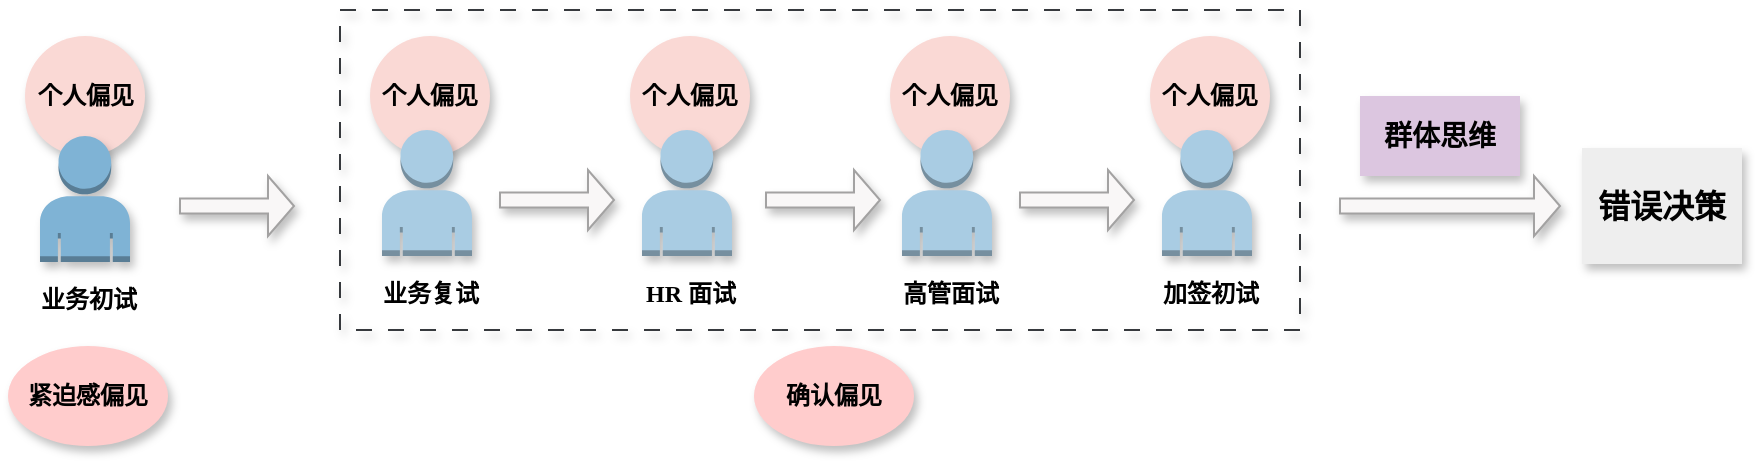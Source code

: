 <mxfile version="22.0.3" type="device" pages="2">
  <diagram name="招聘中的偏见" id="5X5ZJU5gWKgMUZHizEOZ">
    <mxGraphModel dx="1485" dy="951" grid="1" gridSize="10" guides="1" tooltips="1" connect="1" arrows="1" fold="1" page="1" pageScale="1" pageWidth="827" pageHeight="1169" math="0" shadow="0">
      <root>
        <mxCell id="0" />
        <mxCell id="1" parent="0" />
        <mxCell id="2we6x2fYsX6wOzpaDgXn-40" value="" style="group" parent="1" vertex="1" connectable="0">
          <mxGeometry x="374" y="417" width="867" height="218" as="geometry" />
        </mxCell>
        <mxCell id="2we6x2fYsX6wOzpaDgXn-32" value="" style="rounded=0;whiteSpace=wrap;html=1;fillColor=none;dashed=1;dashPattern=8 8;shadow=1;strokeColor=#36393d;" parent="2we6x2fYsX6wOzpaDgXn-40" vertex="1">
          <mxGeometry x="166" width="480" height="160" as="geometry" />
        </mxCell>
        <mxCell id="2we6x2fYsX6wOzpaDgXn-34" value="个人偏见" style="ellipse;whiteSpace=wrap;html=1;aspect=fixed;fillColor=#fad9d5;strokeColor=none;shadow=1;fontFamily=Verdana;fontStyle=1" parent="2we6x2fYsX6wOzpaDgXn-40" vertex="1">
          <mxGeometry x="311" y="13" width="60" height="60" as="geometry" />
        </mxCell>
        <mxCell id="2we6x2fYsX6wOzpaDgXn-35" value="个人偏见" style="ellipse;whiteSpace=wrap;html=1;aspect=fixed;fillColor=#fad9d5;strokeColor=none;shadow=1;fontFamily=Verdana;fontStyle=1" parent="2we6x2fYsX6wOzpaDgXn-40" vertex="1">
          <mxGeometry x="441" y="13" width="60" height="60" as="geometry" />
        </mxCell>
        <mxCell id="2we6x2fYsX6wOzpaDgXn-36" value="个人偏见" style="ellipse;whiteSpace=wrap;html=1;aspect=fixed;fillColor=#fad9d5;strokeColor=none;shadow=1;fontFamily=Verdana;fontStyle=1" parent="2we6x2fYsX6wOzpaDgXn-40" vertex="1">
          <mxGeometry x="571" y="13" width="60" height="60" as="geometry" />
        </mxCell>
        <mxCell id="2we6x2fYsX6wOzpaDgXn-33" value="个人偏见" style="ellipse;whiteSpace=wrap;html=1;aspect=fixed;fillColor=#fad9d5;strokeColor=none;shadow=1;fontFamily=Verdana;fontStyle=1" parent="2we6x2fYsX6wOzpaDgXn-40" vertex="1">
          <mxGeometry x="181" y="13" width="60" height="60" as="geometry" />
        </mxCell>
        <mxCell id="2we6x2fYsX6wOzpaDgXn-2" value="个人偏见" style="ellipse;whiteSpace=wrap;html=1;aspect=fixed;fillColor=#fad9d5;strokeColor=none;shadow=1;fontFamily=Verdana;fontStyle=1" parent="2we6x2fYsX6wOzpaDgXn-40" vertex="1">
          <mxGeometry x="8.5" y="13" width="60" height="60" as="geometry" />
        </mxCell>
        <mxCell id="2we6x2fYsX6wOzpaDgXn-4" value="紧迫感偏见" style="ellipse;whiteSpace=wrap;html=1;fillColor=#ffcccc;strokeColor=none;shadow=1;fontStyle=1" parent="2we6x2fYsX6wOzpaDgXn-40" vertex="1">
          <mxGeometry y="168" width="80" height="50" as="geometry" />
        </mxCell>
        <mxCell id="2we6x2fYsX6wOzpaDgXn-5" value="" style="group" parent="2we6x2fYsX6wOzpaDgXn-40" vertex="1" connectable="0">
          <mxGeometry x="5" y="63" width="70" height="97" as="geometry" />
        </mxCell>
        <mxCell id="2we6x2fYsX6wOzpaDgXn-1" value="" style="outlineConnect=0;dashed=0;verticalLabelPosition=bottom;verticalAlign=top;align=center;html=1;shape=mxgraph.aws3.user;fillColor=#7FB3D5;strokeColor=#dcc6e0;shadow=1;gradientColor=none;fontFamily=Verdana;fontStyle=1" parent="2we6x2fYsX6wOzpaDgXn-5" vertex="1">
          <mxGeometry x="11" width="45" height="63" as="geometry" />
        </mxCell>
        <mxCell id="2we6x2fYsX6wOzpaDgXn-3" value="业务初试" style="text;html=1;align=center;verticalAlign=middle;resizable=0;points=[];autosize=1;strokeColor=none;fillColor=none;fontFamily=Verdana;fontStyle=1" parent="2we6x2fYsX6wOzpaDgXn-5" vertex="1">
          <mxGeometry y="67" width="70" height="30" as="geometry" />
        </mxCell>
        <mxCell id="2we6x2fYsX6wOzpaDgXn-9" value="" style="group" parent="2we6x2fYsX6wOzpaDgXn-40" vertex="1" connectable="0">
          <mxGeometry x="176" y="60" width="70" height="97" as="geometry" />
        </mxCell>
        <mxCell id="2we6x2fYsX6wOzpaDgXn-8" value="业务复试" style="text;html=1;align=center;verticalAlign=middle;resizable=0;points=[];autosize=1;strokeColor=none;fillColor=none;fontFamily=Verdana;fontStyle=1" parent="2we6x2fYsX6wOzpaDgXn-9" vertex="1">
          <mxGeometry y="67" width="70" height="30" as="geometry" />
        </mxCell>
        <mxCell id="2we6x2fYsX6wOzpaDgXn-7" value="" style="outlineConnect=0;dashed=0;verticalLabelPosition=bottom;verticalAlign=top;align=center;html=1;shape=mxgraph.aws3.user;fillColor=#A9CCE3;strokeColor=none;shadow=1;fontFamily=Verdana;fontStyle=1;gradientColor=none;" parent="2we6x2fYsX6wOzpaDgXn-9" vertex="1">
          <mxGeometry x="11" width="45" height="63" as="geometry" />
        </mxCell>
        <mxCell id="2we6x2fYsX6wOzpaDgXn-17" value="" style="group" parent="2we6x2fYsX6wOzpaDgXn-40" vertex="1" connectable="0">
          <mxGeometry x="436" y="60" width="70" height="97" as="geometry" />
        </mxCell>
        <mxCell id="2we6x2fYsX6wOzpaDgXn-18" value="高管面试" style="text;html=1;align=center;verticalAlign=middle;resizable=0;points=[];autosize=1;strokeColor=none;fillColor=none;fontFamily=Verdana;fontStyle=1" parent="2we6x2fYsX6wOzpaDgXn-17" vertex="1">
          <mxGeometry y="67" width="70" height="30" as="geometry" />
        </mxCell>
        <mxCell id="2we6x2fYsX6wOzpaDgXn-19" value="" style="outlineConnect=0;dashed=0;verticalLabelPosition=bottom;verticalAlign=top;align=center;html=1;shape=mxgraph.aws3.user;fillColor=#A9CCE3;strokeColor=none;shadow=1;fontFamily=Verdana;fontStyle=1;gradientColor=none;" parent="2we6x2fYsX6wOzpaDgXn-17" vertex="1">
          <mxGeometry x="11" width="45" height="63" as="geometry" />
        </mxCell>
        <mxCell id="2we6x2fYsX6wOzpaDgXn-20" value="" style="group" parent="2we6x2fYsX6wOzpaDgXn-40" vertex="1" connectable="0">
          <mxGeometry x="566" y="60" width="70" height="97" as="geometry" />
        </mxCell>
        <mxCell id="2we6x2fYsX6wOzpaDgXn-21" value="加签初试" style="text;html=1;align=center;verticalAlign=middle;resizable=0;points=[];autosize=1;strokeColor=none;fillColor=none;fontFamily=Verdana;fontStyle=1" parent="2we6x2fYsX6wOzpaDgXn-20" vertex="1">
          <mxGeometry y="67" width="70" height="30" as="geometry" />
        </mxCell>
        <mxCell id="2we6x2fYsX6wOzpaDgXn-22" value="" style="outlineConnect=0;dashed=0;verticalLabelPosition=bottom;verticalAlign=top;align=center;html=1;shape=mxgraph.aws3.user;fillColor=#A9CCE3;strokeColor=none;shadow=1;fontFamily=Verdana;fontStyle=1;gradientColor=none;" parent="2we6x2fYsX6wOzpaDgXn-20" vertex="1">
          <mxGeometry x="11" width="45" height="63" as="geometry" />
        </mxCell>
        <mxCell id="2we6x2fYsX6wOzpaDgXn-13" value="" style="group" parent="2we6x2fYsX6wOzpaDgXn-40" vertex="1" connectable="0">
          <mxGeometry x="306" y="60" width="70" height="97" as="geometry" />
        </mxCell>
        <mxCell id="2we6x2fYsX6wOzpaDgXn-11" value="HR 面试" style="text;html=1;align=center;verticalAlign=middle;resizable=0;points=[];autosize=1;strokeColor=none;fillColor=none;fontFamily=Verdana;fontStyle=1" parent="2we6x2fYsX6wOzpaDgXn-13" vertex="1">
          <mxGeometry y="67" width="70" height="30" as="geometry" />
        </mxCell>
        <mxCell id="2we6x2fYsX6wOzpaDgXn-12" value="" style="outlineConnect=0;dashed=0;verticalLabelPosition=bottom;verticalAlign=top;align=center;html=1;shape=mxgraph.aws3.user;fillColor=#A9CCE3;strokeColor=none;shadow=1;fontFamily=Verdana;fontStyle=1;gradientColor=none;" parent="2we6x2fYsX6wOzpaDgXn-13" vertex="1">
          <mxGeometry x="11" width="45" height="63" as="geometry" />
        </mxCell>
        <mxCell id="2we6x2fYsX6wOzpaDgXn-26" value="" style="html=1;shadow=1;dashed=0;align=center;verticalAlign=middle;shape=mxgraph.arrows2.arrow;dy=0.75;dx=13;notch=0;fillColor=#F9F7F7;strokeColor=#A3A2A2;gradientColor=none;" parent="2we6x2fYsX6wOzpaDgXn-40" vertex="1">
          <mxGeometry x="666" y="83" width="110" height="30" as="geometry" />
        </mxCell>
        <mxCell id="2we6x2fYsX6wOzpaDgXn-27" value="" style="html=1;shadow=1;dashed=0;align=center;verticalAlign=middle;shape=mxgraph.arrows2.arrow;dy=0.75;dx=13;notch=0;fillColor=#F9F7F7;strokeColor=#A3A2A2;gradientColor=none;" parent="2we6x2fYsX6wOzpaDgXn-40" vertex="1">
          <mxGeometry x="506" y="80" width="57" height="30" as="geometry" />
        </mxCell>
        <mxCell id="2we6x2fYsX6wOzpaDgXn-28" value="" style="html=1;shadow=1;dashed=0;align=center;verticalAlign=middle;shape=mxgraph.arrows2.arrow;dy=0.75;dx=13;notch=0;fillColor=#F9F7F7;strokeColor=#A3A2A2;gradientColor=none;" parent="2we6x2fYsX6wOzpaDgXn-40" vertex="1">
          <mxGeometry x="379" y="80" width="57" height="30" as="geometry" />
        </mxCell>
        <mxCell id="2we6x2fYsX6wOzpaDgXn-29" value="" style="html=1;shadow=1;dashed=0;align=center;verticalAlign=middle;shape=mxgraph.arrows2.arrow;dy=0.75;dx=13;notch=0;fillColor=#F9F7F7;strokeColor=#A3A2A2;gradientColor=none;" parent="2we6x2fYsX6wOzpaDgXn-40" vertex="1">
          <mxGeometry x="246" y="80" width="57" height="30" as="geometry" />
        </mxCell>
        <mxCell id="2we6x2fYsX6wOzpaDgXn-30" value="" style="html=1;shadow=1;dashed=0;align=center;verticalAlign=middle;shape=mxgraph.arrows2.arrow;dy=0.75;dx=13;notch=0;fillColor=#F9F7F7;strokeColor=#A3A2A2;gradientColor=none;" parent="2we6x2fYsX6wOzpaDgXn-40" vertex="1">
          <mxGeometry x="86" y="83" width="57" height="30" as="geometry" />
        </mxCell>
        <mxCell id="2we6x2fYsX6wOzpaDgXn-37" value="确认偏见" style="ellipse;whiteSpace=wrap;html=1;fillColor=#ffcccc;strokeColor=none;shadow=1;fontStyle=1" parent="2we6x2fYsX6wOzpaDgXn-40" vertex="1">
          <mxGeometry x="373" y="168" width="80" height="50" as="geometry" />
        </mxCell>
        <mxCell id="2we6x2fYsX6wOzpaDgXn-38" value="&lt;b&gt;&lt;font style=&quot;font-size: 14px;&quot;&gt;群体思维&lt;/font&gt;&lt;/b&gt;" style="rounded=0;whiteSpace=wrap;html=1;fillColor=#DCC6E0;strokeColor=none;gradientColor=none;shadow=1;" parent="2we6x2fYsX6wOzpaDgXn-40" vertex="1">
          <mxGeometry x="676" y="43" width="80" height="40" as="geometry" />
        </mxCell>
        <mxCell id="2we6x2fYsX6wOzpaDgXn-39" value="&lt;font style=&quot;font-size: 16px;&quot;&gt;&lt;b&gt;错误决策&lt;/b&gt;&lt;/font&gt;" style="rounded=0;whiteSpace=wrap;html=1;shadow=1;fillColor=#eeeeee;strokeColor=none;" parent="2we6x2fYsX6wOzpaDgXn-40" vertex="1">
          <mxGeometry x="787" y="69" width="80" height="58" as="geometry" />
        </mxCell>
      </root>
    </mxGraphModel>
  </diagram>
  <diagram id="vrZe9aRwgfZGvzObQ3dD" name="招聘流程">
    <mxGraphModel dx="1393" dy="891" grid="1" gridSize="10" guides="1" tooltips="1" connect="1" arrows="1" fold="1" page="1" pageScale="1" pageWidth="827" pageHeight="1169" math="0" shadow="0">
      <root>
        <mxCell id="0" />
        <mxCell id="1" parent="0" />
        <mxCell id="pVYkXbA5OcSpwp93QFls-25" value="" style="rounded=0;whiteSpace=wrap;html=1;fillColor=none;dashed=1;" vertex="1" parent="1">
          <mxGeometry x="200" y="210" width="330" height="650" as="geometry" />
        </mxCell>
        <mxCell id="pVYkXbA5OcSpwp93QFls-24" value="" style="rounded=1;whiteSpace=wrap;html=1;fillColor=none;dashed=1;strokeColor=#009900;" vertex="1" parent="1">
          <mxGeometry x="360" y="230" width="150" height="580" as="geometry" />
        </mxCell>
        <mxCell id="pVYkXbA5OcSpwp93QFls-1" value="" style="group;fontFamily=Lucida Console;" vertex="1" connectable="0" parent="1">
          <mxGeometry x="220" y="220" width="274" height="147" as="geometry" />
        </mxCell>
        <mxCell id="YNA5_8fgH5Y5D2jk2wyD-7" value="个人偏见" style="ellipse;whiteSpace=wrap;html=1;aspect=fixed;fillColor=#fad9d5;strokeColor=none;shadow=1;fontFamily=Lucida Console;fontStyle=1;container=0;" vertex="1" parent="pVYkXbA5OcSpwp93QFls-1">
          <mxGeometry x="3.5" width="60" height="60" as="geometry" />
        </mxCell>
        <mxCell id="YNA5_8fgH5Y5D2jk2wyD-10" value="" style="outlineConnect=0;dashed=0;verticalLabelPosition=bottom;verticalAlign=top;align=center;html=1;shape=mxgraph.aws3.user;fillColor=#7FB3D5;strokeColor=#dcc6e0;shadow=1;gradientColor=none;fontFamily=Lucida Console;fontStyle=1;container=0;" vertex="1" parent="pVYkXbA5OcSpwp93QFls-1">
          <mxGeometry x="11" y="50" width="45" height="63" as="geometry" />
        </mxCell>
        <mxCell id="YNA5_8fgH5Y5D2jk2wyD-11" value="业务初试" style="text;html=1;align=center;verticalAlign=middle;resizable=0;points=[];autosize=1;strokeColor=none;fillColor=none;fontFamily=Lucida Console;fontStyle=1;container=0;" vertex="1" parent="pVYkXbA5OcSpwp93QFls-1">
          <mxGeometry y="117" width="70" height="30" as="geometry" />
        </mxCell>
        <mxCell id="YNA5_8fgH5Y5D2jk2wyD-32" value="&lt;font&gt;&lt;b&gt;STAR 面试&lt;br&gt;结构化面评&lt;/b&gt;&lt;/font&gt;" style="shape=document;whiteSpace=wrap;html=1;boundedLbl=1;fillColor=none;shadow=1;fontFamily=Lucida Console;" vertex="1" parent="pVYkXbA5OcSpwp93QFls-1">
          <mxGeometry x="154" y="33" width="120" height="80" as="geometry" />
        </mxCell>
        <mxCell id="YNA5_8fgH5Y5D2jk2wyD-33" value="" style="shape=flexArrow;endArrow=classic;html=1;rounded=0;width=8;endSize=5;shadow=1;fontFamily=Lucida Console;" edge="1" parent="pVYkXbA5OcSpwp93QFls-1">
          <mxGeometry width="50" height="50" relative="1" as="geometry">
            <mxPoint x="80" y="60" as="sourcePoint" />
            <mxPoint x="130" y="60" as="targetPoint" />
          </mxGeometry>
        </mxCell>
        <mxCell id="pVYkXbA5OcSpwp93QFls-2" value="" style="group;fontFamily=Lucida Console;" vertex="1" connectable="0" parent="1">
          <mxGeometry x="220" y="370" width="274" height="147" as="geometry" />
        </mxCell>
        <mxCell id="pVYkXbA5OcSpwp93QFls-3" value="个人偏见" style="ellipse;whiteSpace=wrap;html=1;aspect=fixed;fillColor=#fad9d5;strokeColor=none;shadow=1;fontFamily=Lucida Console;fontStyle=1;container=0;" vertex="1" parent="pVYkXbA5OcSpwp93QFls-2">
          <mxGeometry x="3.5" width="60" height="60" as="geometry" />
        </mxCell>
        <mxCell id="pVYkXbA5OcSpwp93QFls-4" value="" style="outlineConnect=0;dashed=0;verticalLabelPosition=bottom;verticalAlign=top;align=center;html=1;shape=mxgraph.aws3.user;fillColor=#7FB3D5;strokeColor=#dcc6e0;shadow=1;gradientColor=none;fontFamily=Lucida Console;fontStyle=1;container=0;" vertex="1" parent="pVYkXbA5OcSpwp93QFls-2">
          <mxGeometry x="11" y="50" width="45" height="63" as="geometry" />
        </mxCell>
        <mxCell id="pVYkXbA5OcSpwp93QFls-5" value="业务复试" style="text;html=1;align=center;verticalAlign=middle;resizable=0;points=[];autosize=1;strokeColor=none;fillColor=none;fontFamily=Lucida Console;fontStyle=1;container=0;" vertex="1" parent="pVYkXbA5OcSpwp93QFls-2">
          <mxGeometry y="117" width="70" height="30" as="geometry" />
        </mxCell>
        <mxCell id="pVYkXbA5OcSpwp93QFls-6" value="&lt;font&gt;&lt;b&gt;STAR 面试&lt;br&gt;结构化面评&lt;/b&gt;&lt;/font&gt;" style="shape=document;whiteSpace=wrap;html=1;boundedLbl=1;fillColor=none;shadow=1;fontFamily=Lucida Console;" vertex="1" parent="pVYkXbA5OcSpwp93QFls-2">
          <mxGeometry x="154" y="33" width="120" height="80" as="geometry" />
        </mxCell>
        <mxCell id="pVYkXbA5OcSpwp93QFls-7" value="" style="shape=flexArrow;endArrow=classic;html=1;rounded=0;width=8;endSize=5;shadow=1;fontFamily=Lucida Console;" edge="1" parent="pVYkXbA5OcSpwp93QFls-2">
          <mxGeometry width="50" height="50" relative="1" as="geometry">
            <mxPoint x="80" y="60" as="sourcePoint" />
            <mxPoint x="130" y="60" as="targetPoint" />
          </mxGeometry>
        </mxCell>
        <mxCell id="pVYkXbA5OcSpwp93QFls-14" value="" style="group;fontFamily=Lucida Console;" vertex="1" connectable="0" parent="1">
          <mxGeometry x="220" y="680" width="274" height="177" as="geometry" />
        </mxCell>
        <mxCell id="pVYkXbA5OcSpwp93QFls-15" value="个人偏见" style="ellipse;whiteSpace=wrap;html=1;aspect=fixed;fillColor=#fad9d5;strokeColor=none;shadow=1;fontFamily=Lucida Console;fontStyle=1;container=0;" vertex="1" parent="pVYkXbA5OcSpwp93QFls-14">
          <mxGeometry x="3.5" width="60" height="60" as="geometry" />
        </mxCell>
        <mxCell id="pVYkXbA5OcSpwp93QFls-16" value="" style="outlineConnect=0;dashed=0;verticalLabelPosition=bottom;verticalAlign=top;align=center;html=1;shape=mxgraph.aws3.user;fillColor=#7FB3D5;strokeColor=#dcc6e0;shadow=1;gradientColor=none;fontFamily=Lucida Console;fontStyle=1;container=0;" vertex="1" parent="pVYkXbA5OcSpwp93QFls-14">
          <mxGeometry x="11" y="50" width="45" height="63" as="geometry" />
        </mxCell>
        <mxCell id="pVYkXbA5OcSpwp93QFls-17" value="招聘经理" style="text;html=1;align=center;verticalAlign=middle;resizable=0;points=[];autosize=1;strokeColor=none;fillColor=none;fontFamily=Lucida Console;fontStyle=1;container=0;" vertex="1" parent="pVYkXbA5OcSpwp93QFls-14">
          <mxGeometry y="117" width="70" height="30" as="geometry" />
        </mxCell>
        <mxCell id="pVYkXbA5OcSpwp93QFls-18" value="&lt;font&gt;&lt;b&gt;STAR 面试&lt;br&gt;结构化面评&lt;/b&gt;&lt;/font&gt;" style="shape=document;whiteSpace=wrap;html=1;boundedLbl=1;fillColor=none;shadow=1;fontFamily=Lucida Console;" vertex="1" parent="pVYkXbA5OcSpwp93QFls-14">
          <mxGeometry x="154" y="33" width="120" height="80" as="geometry" />
        </mxCell>
        <mxCell id="pVYkXbA5OcSpwp93QFls-19" value="" style="shape=flexArrow;endArrow=classic;html=1;rounded=0;width=8;endSize=5;shadow=1;fontFamily=Lucida Console;" edge="1" parent="pVYkXbA5OcSpwp93QFls-14">
          <mxGeometry width="50" height="50" relative="1" as="geometry">
            <mxPoint x="80" y="60" as="sourcePoint" />
            <mxPoint x="130" y="60" as="targetPoint" />
          </mxGeometry>
        </mxCell>
        <mxCell id="pVYkXbA5OcSpwp93QFls-23" value="互为补充" style="rounded=0;whiteSpace=wrap;html=1;fillColor=#eeeeee;dashed=1;fontFamily=Lucida Console;strokeColor=#36393d;" vertex="1" parent="pVYkXbA5OcSpwp93QFls-14">
          <mxGeometry x="174" y="147" width="80" height="23" as="geometry" />
        </mxCell>
        <mxCell id="pVYkXbA5OcSpwp93QFls-9" value="个人偏见" style="ellipse;whiteSpace=wrap;html=1;aspect=fixed;fillColor=#fad9d5;strokeColor=none;shadow=1;fontFamily=Lucida Console;fontStyle=1;container=0;" vertex="1" parent="1">
          <mxGeometry x="223.5" y="524" width="60" height="60" as="geometry" />
        </mxCell>
        <mxCell id="pVYkXbA5OcSpwp93QFls-10" value="" style="outlineConnect=0;dashed=0;verticalLabelPosition=bottom;verticalAlign=top;align=center;html=1;shape=mxgraph.aws3.user;fillColor=#7FB3D5;strokeColor=#dcc6e0;shadow=1;gradientColor=none;fontFamily=Lucida Console;fontStyle=1;container=0;" vertex="1" parent="1">
          <mxGeometry x="231" y="574" width="45" height="63" as="geometry" />
        </mxCell>
        <mxCell id="pVYkXbA5OcSpwp93QFls-12" value="&lt;font&gt;&lt;b&gt;STAR 面试&lt;br&gt;结构化面评&lt;/b&gt;&lt;/font&gt;" style="shape=document;whiteSpace=wrap;html=1;boundedLbl=1;fillColor=none;shadow=1;fontFamily=Lucida Console;" vertex="1" parent="1">
          <mxGeometry x="374" y="557" width="120" height="80" as="geometry" />
        </mxCell>
        <mxCell id="pVYkXbA5OcSpwp93QFls-13" value="" style="shape=flexArrow;endArrow=classic;html=1;rounded=0;width=8;endSize=5;shadow=1;fontFamily=Lucida Console;" edge="1" parent="1">
          <mxGeometry width="50" height="50" relative="1" as="geometry">
            <mxPoint x="300" y="584" as="sourcePoint" />
            <mxPoint x="350" y="584" as="targetPoint" />
          </mxGeometry>
        </mxCell>
        <mxCell id="pVYkXbA5OcSpwp93QFls-20" value="&lt;font&gt;&lt;b&gt;平衡紧迫度偏见&lt;/b&gt;&lt;/font&gt;" style="ellipse;whiteSpace=wrap;html=1;fillColor=#d5e8d4;strokeColor=none;shadow=1;fontFamily=Lucida Console;" vertex="1" parent="1">
          <mxGeometry x="283.5" y="614" width="120" height="40" as="geometry" />
        </mxCell>
        <mxCell id="pVYkXbA5OcSpwp93QFls-21" value="&lt;b&gt;&lt;font&gt;BR 面试&lt;/font&gt;&lt;/b&gt;" style="rounded=0;whiteSpace=wrap;html=1;fillColor=#e1d5e7;strokeColor=#9673a6;shadow=1;fontFamily=Lucida Console;" vertex="1" parent="1">
          <mxGeometry x="223.5" y="644" width="60" height="20" as="geometry" />
        </mxCell>
        <mxCell id="pVYkXbA5OcSpwp93QFls-22" value="背靠背面试" style="rounded=0;whiteSpace=wrap;html=1;fillColor=#eeeeee;dashed=1;fontFamily=Lucida Console;strokeColor=#36393d;" vertex="1" parent="1">
          <mxGeometry x="213.5" y="827" width="80" height="23" as="geometry" />
        </mxCell>
        <mxCell id="pVYkXbA5OcSpwp93QFls-27" value="" style="shape=flexArrow;endArrow=classic;html=1;rounded=0;width=12;endSize=7.67;shadow=1;fontFamily=Lucida Console;endWidth=42;" edge="1" parent="1">
          <mxGeometry width="50" height="50" relative="1" as="geometry">
            <mxPoint x="540" y="517" as="sourcePoint" />
            <mxPoint x="610" y="517" as="targetPoint" />
          </mxGeometry>
        </mxCell>
        <mxCell id="pVYkXbA5OcSpwp93QFls-28" value="&lt;font&gt;&lt;b&gt;消除确认偏见&lt;/b&gt;&lt;/font&gt;" style="ellipse;whiteSpace=wrap;html=1;fillColor=#d5e8d4;strokeColor=none;shadow=1;fontFamily=Lucida Console;" vertex="1" parent="1">
          <mxGeometry x="283.5" y="840" width="120" height="40" as="geometry" />
        </mxCell>
        <mxCell id="pVYkXbA5OcSpwp93QFls-29" value="&lt;b style=&quot;font-size: 14px;&quot;&gt;招聘决策会&lt;br&gt;&lt;/b&gt;&lt;br&gt;展示反馈&lt;br&gt;全面评价&lt;br&gt;录用决策" style="rounded=0;whiteSpace=wrap;html=1;fillColor=#e1d5e7;strokeColor=#9673a6;shadow=1;" vertex="1" parent="1">
          <mxGeometry x="630" y="470" width="110" height="100" as="geometry" />
        </mxCell>
        <mxCell id="pVYkXbA5OcSpwp93QFls-31" value="&lt;font&gt;&lt;b&gt;降低群体思维&lt;/b&gt;&lt;/font&gt;" style="ellipse;whiteSpace=wrap;html=1;fillColor=#d5e8d4;strokeColor=none;shadow=1;fontFamily=Lucida Console;" vertex="1" parent="1">
          <mxGeometry x="625" y="584" width="120" height="40" as="geometry" />
        </mxCell>
        <mxCell id="pVYkXbA5OcSpwp93QFls-32" value="" style="shape=flexArrow;endArrow=classic;html=1;rounded=0;width=12;endSize=7.67;shadow=1;fontFamily=Lucida Console;endWidth=42;" edge="1" parent="1">
          <mxGeometry width="50" height="50" relative="1" as="geometry">
            <mxPoint x="750" y="517" as="sourcePoint" />
            <mxPoint x="820" y="517" as="targetPoint" />
          </mxGeometry>
        </mxCell>
        <mxCell id="pVYkXbA5OcSpwp93QFls-33" value="&lt;font style=&quot;font-size: 16px;&quot;&gt;&lt;b&gt;录用决策&lt;/b&gt;&lt;/font&gt;" style="rounded=0;whiteSpace=wrap;html=1;shadow=1;fillColor=#eeeeee;strokeColor=none;container=0;fontFamily=Lucida Console;" vertex="1" parent="1">
          <mxGeometry x="840" y="500.5" width="90" height="39" as="geometry" />
        </mxCell>
      </root>
    </mxGraphModel>
  </diagram>
</mxfile>
